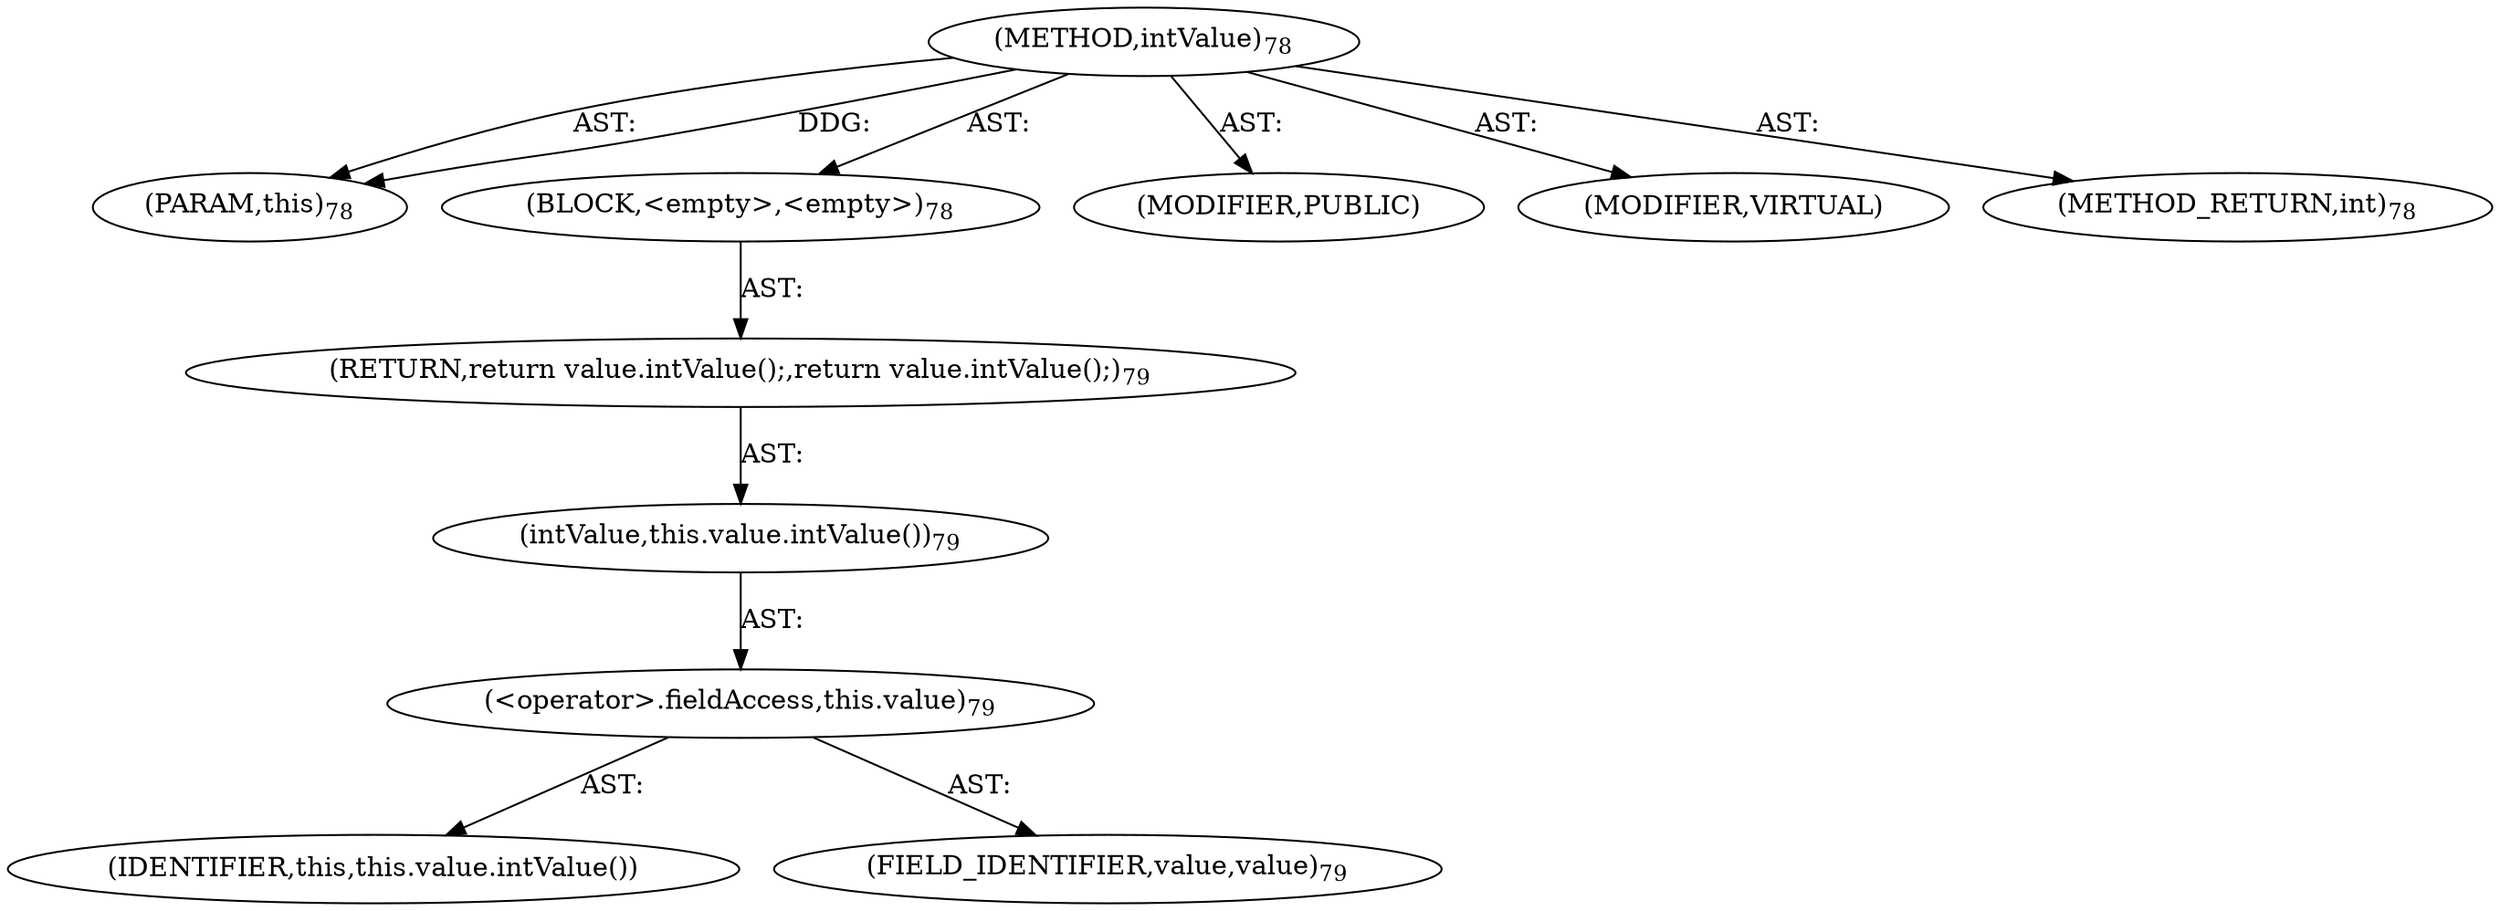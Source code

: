 digraph "intValue" {  
"111669149697" [label = <(METHOD,intValue)<SUB>78</SUB>> ]
"115964116994" [label = <(PARAM,this)<SUB>78</SUB>> ]
"25769803777" [label = <(BLOCK,&lt;empty&gt;,&lt;empty&gt;)<SUB>78</SUB>> ]
"146028888064" [label = <(RETURN,return value.intValue();,return value.intValue();)<SUB>79</SUB>> ]
"30064771075" [label = <(intValue,this.value.intValue())<SUB>79</SUB>> ]
"30064771076" [label = <(&lt;operator&gt;.fieldAccess,this.value)<SUB>79</SUB>> ]
"68719476739" [label = <(IDENTIFIER,this,this.value.intValue())> ]
"55834574849" [label = <(FIELD_IDENTIFIER,value,value)<SUB>79</SUB>> ]
"133143986179" [label = <(MODIFIER,PUBLIC)> ]
"133143986180" [label = <(MODIFIER,VIRTUAL)> ]
"128849018881" [label = <(METHOD_RETURN,int)<SUB>78</SUB>> ]
  "111669149697" -> "115964116994"  [ label = "AST: "] 
  "111669149697" -> "25769803777"  [ label = "AST: "] 
  "111669149697" -> "133143986179"  [ label = "AST: "] 
  "111669149697" -> "133143986180"  [ label = "AST: "] 
  "111669149697" -> "128849018881"  [ label = "AST: "] 
  "25769803777" -> "146028888064"  [ label = "AST: "] 
  "146028888064" -> "30064771075"  [ label = "AST: "] 
  "30064771075" -> "30064771076"  [ label = "AST: "] 
  "30064771076" -> "68719476739"  [ label = "AST: "] 
  "30064771076" -> "55834574849"  [ label = "AST: "] 
  "111669149697" -> "115964116994"  [ label = "DDG: "] 
}
